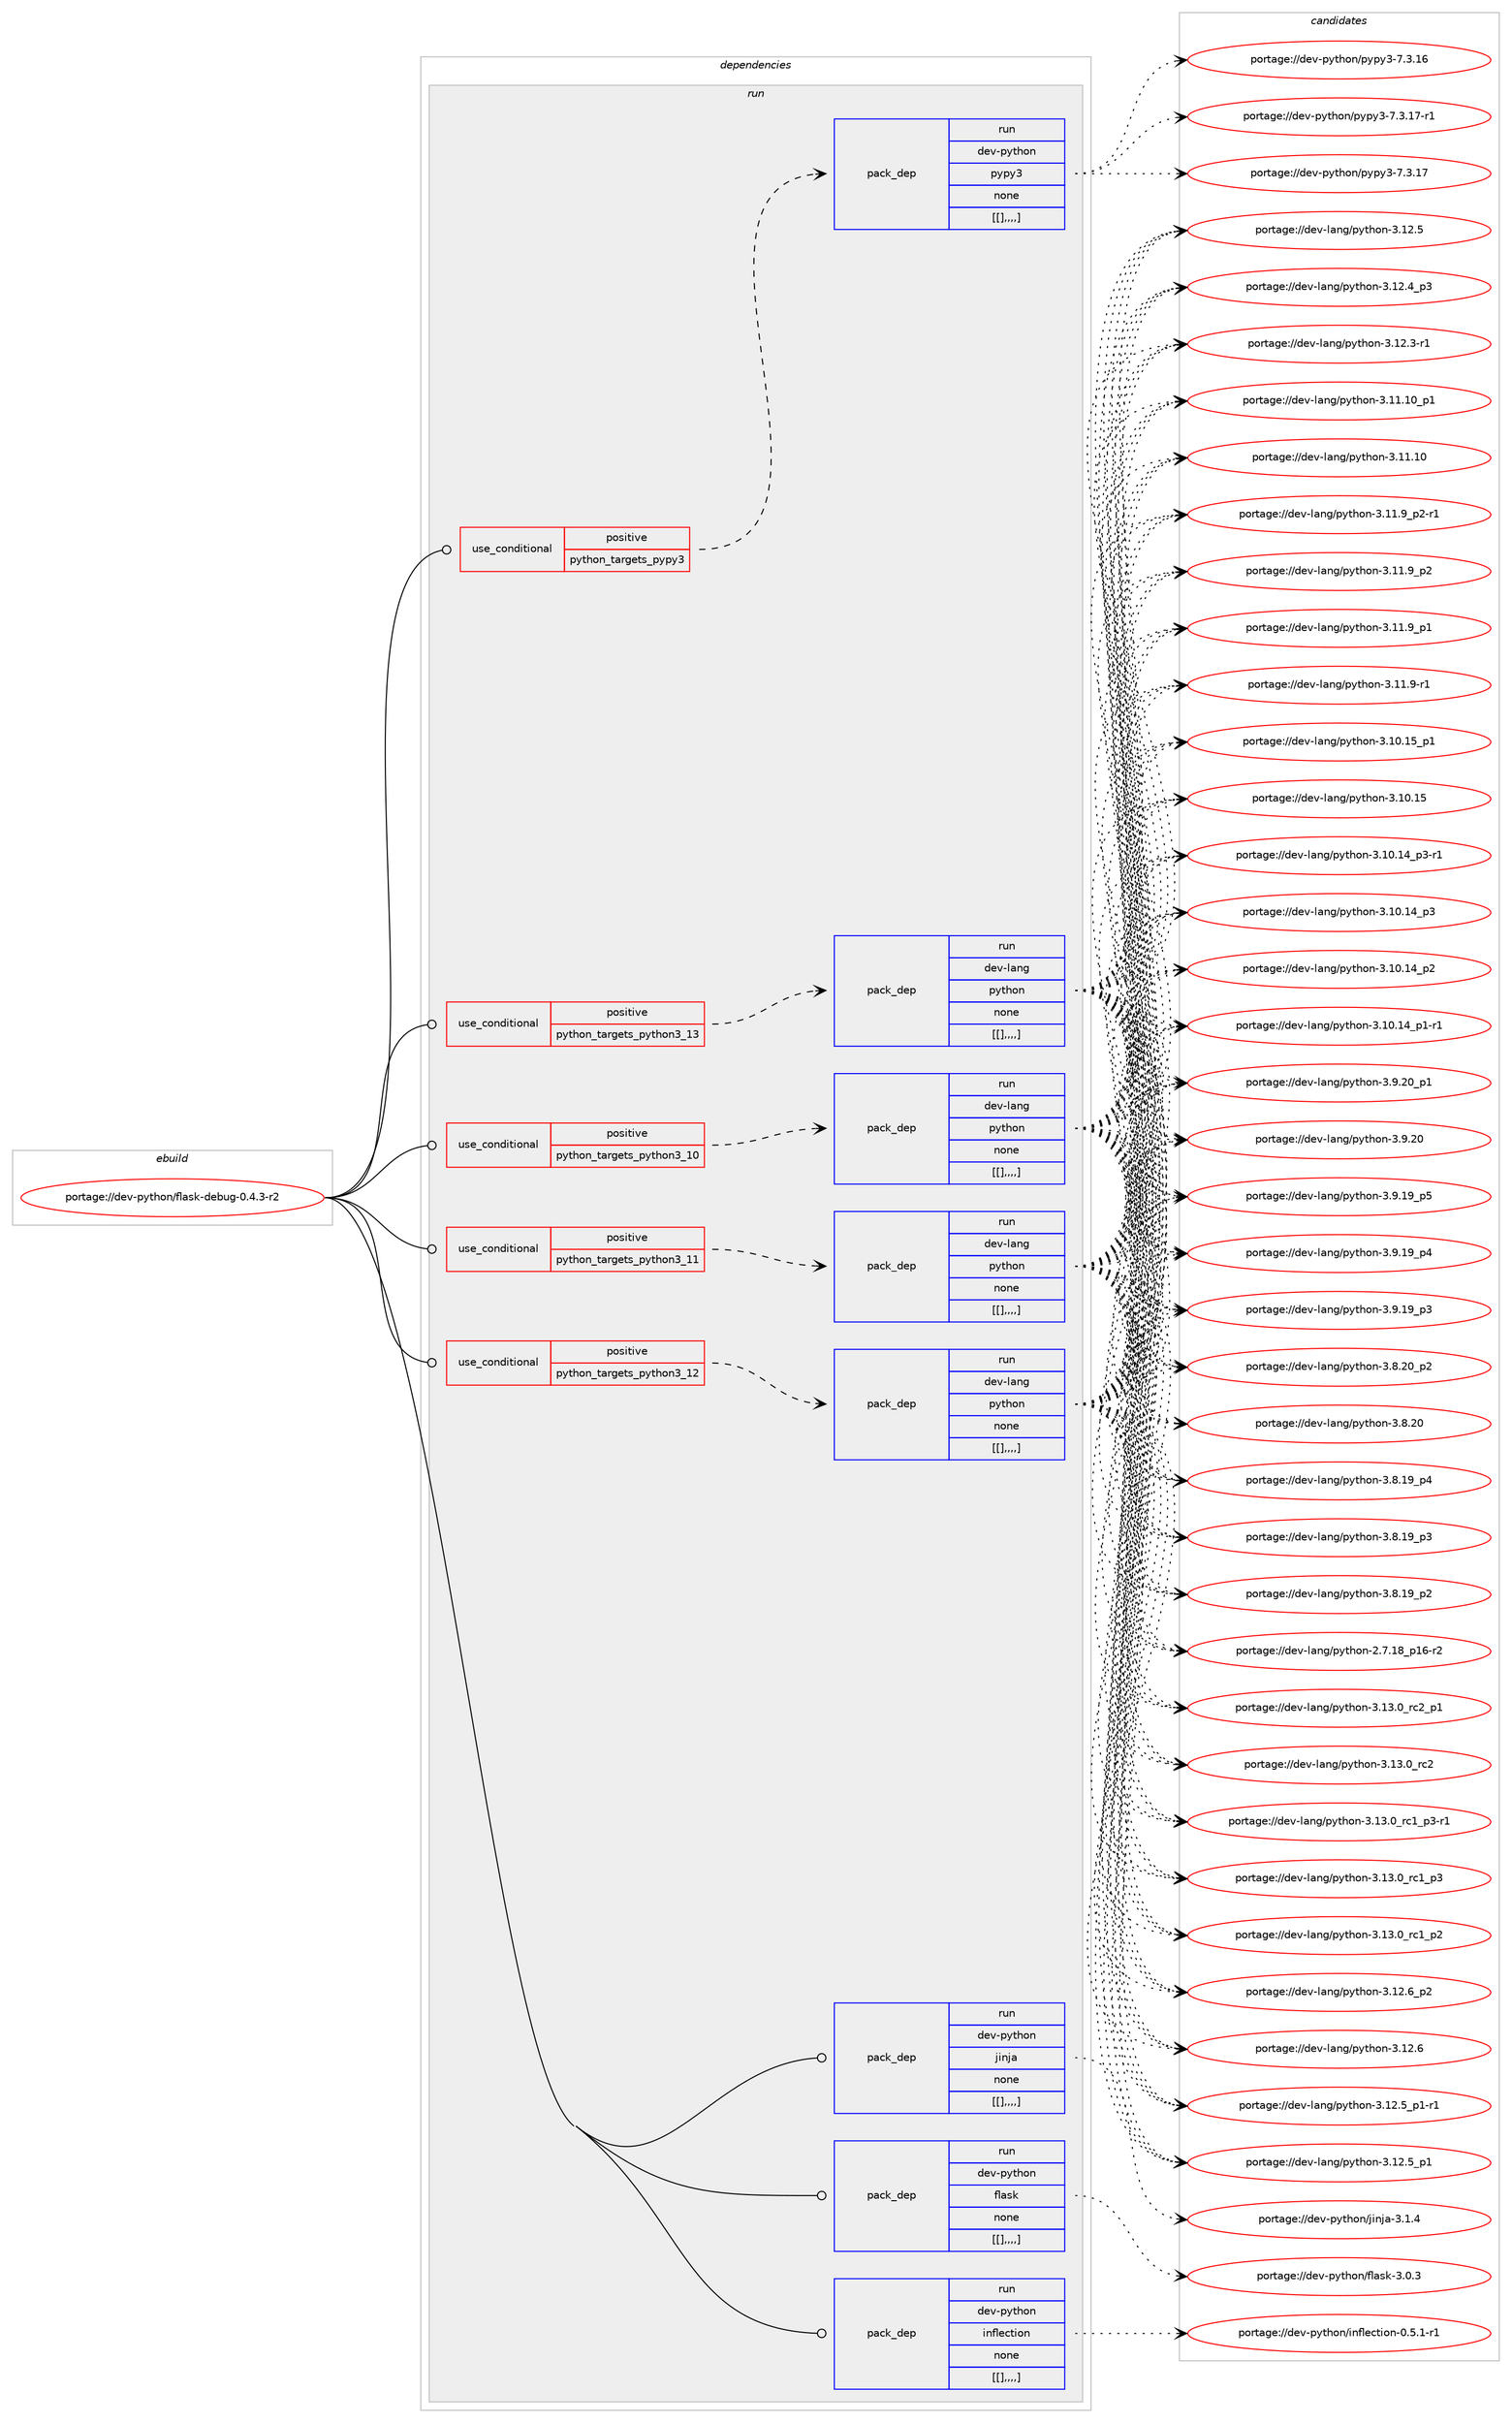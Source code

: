 digraph prolog {

# *************
# Graph options
# *************

newrank=true;
concentrate=true;
compound=true;
graph [rankdir=LR,fontname=Helvetica,fontsize=10,ranksep=1.5];#, ranksep=2.5, nodesep=0.2];
edge  [arrowhead=vee];
node  [fontname=Helvetica,fontsize=10];

# **********
# The ebuild
# **********

subgraph cluster_leftcol {
color=gray;
label=<<i>ebuild</i>>;
id [label="portage://dev-python/flask-debug-0.4.3-r2", color=red, width=4, href="../dev-python/flask-debug-0.4.3-r2.svg"];
}

# ****************
# The dependencies
# ****************

subgraph cluster_midcol {
color=gray;
label=<<i>dependencies</i>>;
subgraph cluster_compile {
fillcolor="#eeeeee";
style=filled;
label=<<i>compile</i>>;
}
subgraph cluster_compileandrun {
fillcolor="#eeeeee";
style=filled;
label=<<i>compile and run</i>>;
}
subgraph cluster_run {
fillcolor="#eeeeee";
style=filled;
label=<<i>run</i>>;
subgraph cond33969 {
dependency148192 [label=<<TABLE BORDER="0" CELLBORDER="1" CELLSPACING="0" CELLPADDING="4"><TR><TD ROWSPAN="3" CELLPADDING="10">use_conditional</TD></TR><TR><TD>positive</TD></TR><TR><TD>python_targets_pypy3</TD></TR></TABLE>>, shape=none, color=red];
subgraph pack113009 {
dependency148193 [label=<<TABLE BORDER="0" CELLBORDER="1" CELLSPACING="0" CELLPADDING="4" WIDTH="220"><TR><TD ROWSPAN="6" CELLPADDING="30">pack_dep</TD></TR><TR><TD WIDTH="110">run</TD></TR><TR><TD>dev-python</TD></TR><TR><TD>pypy3</TD></TR><TR><TD>none</TD></TR><TR><TD>[[],,,,]</TD></TR></TABLE>>, shape=none, color=blue];
}
dependency148192:e -> dependency148193:w [weight=20,style="dashed",arrowhead="vee"];
}
id:e -> dependency148192:w [weight=20,style="solid",arrowhead="odot"];
subgraph cond33970 {
dependency148194 [label=<<TABLE BORDER="0" CELLBORDER="1" CELLSPACING="0" CELLPADDING="4"><TR><TD ROWSPAN="3" CELLPADDING="10">use_conditional</TD></TR><TR><TD>positive</TD></TR><TR><TD>python_targets_python3_10</TD></TR></TABLE>>, shape=none, color=red];
subgraph pack113010 {
dependency148195 [label=<<TABLE BORDER="0" CELLBORDER="1" CELLSPACING="0" CELLPADDING="4" WIDTH="220"><TR><TD ROWSPAN="6" CELLPADDING="30">pack_dep</TD></TR><TR><TD WIDTH="110">run</TD></TR><TR><TD>dev-lang</TD></TR><TR><TD>python</TD></TR><TR><TD>none</TD></TR><TR><TD>[[],,,,]</TD></TR></TABLE>>, shape=none, color=blue];
}
dependency148194:e -> dependency148195:w [weight=20,style="dashed",arrowhead="vee"];
}
id:e -> dependency148194:w [weight=20,style="solid",arrowhead="odot"];
subgraph cond33971 {
dependency148196 [label=<<TABLE BORDER="0" CELLBORDER="1" CELLSPACING="0" CELLPADDING="4"><TR><TD ROWSPAN="3" CELLPADDING="10">use_conditional</TD></TR><TR><TD>positive</TD></TR><TR><TD>python_targets_python3_11</TD></TR></TABLE>>, shape=none, color=red];
subgraph pack113011 {
dependency148197 [label=<<TABLE BORDER="0" CELLBORDER="1" CELLSPACING="0" CELLPADDING="4" WIDTH="220"><TR><TD ROWSPAN="6" CELLPADDING="30">pack_dep</TD></TR><TR><TD WIDTH="110">run</TD></TR><TR><TD>dev-lang</TD></TR><TR><TD>python</TD></TR><TR><TD>none</TD></TR><TR><TD>[[],,,,]</TD></TR></TABLE>>, shape=none, color=blue];
}
dependency148196:e -> dependency148197:w [weight=20,style="dashed",arrowhead="vee"];
}
id:e -> dependency148196:w [weight=20,style="solid",arrowhead="odot"];
subgraph cond33972 {
dependency148198 [label=<<TABLE BORDER="0" CELLBORDER="1" CELLSPACING="0" CELLPADDING="4"><TR><TD ROWSPAN="3" CELLPADDING="10">use_conditional</TD></TR><TR><TD>positive</TD></TR><TR><TD>python_targets_python3_12</TD></TR></TABLE>>, shape=none, color=red];
subgraph pack113012 {
dependency148199 [label=<<TABLE BORDER="0" CELLBORDER="1" CELLSPACING="0" CELLPADDING="4" WIDTH="220"><TR><TD ROWSPAN="6" CELLPADDING="30">pack_dep</TD></TR><TR><TD WIDTH="110">run</TD></TR><TR><TD>dev-lang</TD></TR><TR><TD>python</TD></TR><TR><TD>none</TD></TR><TR><TD>[[],,,,]</TD></TR></TABLE>>, shape=none, color=blue];
}
dependency148198:e -> dependency148199:w [weight=20,style="dashed",arrowhead="vee"];
}
id:e -> dependency148198:w [weight=20,style="solid",arrowhead="odot"];
subgraph cond33973 {
dependency148200 [label=<<TABLE BORDER="0" CELLBORDER="1" CELLSPACING="0" CELLPADDING="4"><TR><TD ROWSPAN="3" CELLPADDING="10">use_conditional</TD></TR><TR><TD>positive</TD></TR><TR><TD>python_targets_python3_13</TD></TR></TABLE>>, shape=none, color=red];
subgraph pack113013 {
dependency148201 [label=<<TABLE BORDER="0" CELLBORDER="1" CELLSPACING="0" CELLPADDING="4" WIDTH="220"><TR><TD ROWSPAN="6" CELLPADDING="30">pack_dep</TD></TR><TR><TD WIDTH="110">run</TD></TR><TR><TD>dev-lang</TD></TR><TR><TD>python</TD></TR><TR><TD>none</TD></TR><TR><TD>[[],,,,]</TD></TR></TABLE>>, shape=none, color=blue];
}
dependency148200:e -> dependency148201:w [weight=20,style="dashed",arrowhead="vee"];
}
id:e -> dependency148200:w [weight=20,style="solid",arrowhead="odot"];
subgraph pack113014 {
dependency148202 [label=<<TABLE BORDER="0" CELLBORDER="1" CELLSPACING="0" CELLPADDING="4" WIDTH="220"><TR><TD ROWSPAN="6" CELLPADDING="30">pack_dep</TD></TR><TR><TD WIDTH="110">run</TD></TR><TR><TD>dev-python</TD></TR><TR><TD>flask</TD></TR><TR><TD>none</TD></TR><TR><TD>[[],,,,]</TD></TR></TABLE>>, shape=none, color=blue];
}
id:e -> dependency148202:w [weight=20,style="solid",arrowhead="odot"];
subgraph pack113015 {
dependency148203 [label=<<TABLE BORDER="0" CELLBORDER="1" CELLSPACING="0" CELLPADDING="4" WIDTH="220"><TR><TD ROWSPAN="6" CELLPADDING="30">pack_dep</TD></TR><TR><TD WIDTH="110">run</TD></TR><TR><TD>dev-python</TD></TR><TR><TD>inflection</TD></TR><TR><TD>none</TD></TR><TR><TD>[[],,,,]</TD></TR></TABLE>>, shape=none, color=blue];
}
id:e -> dependency148203:w [weight=20,style="solid",arrowhead="odot"];
subgraph pack113016 {
dependency148204 [label=<<TABLE BORDER="0" CELLBORDER="1" CELLSPACING="0" CELLPADDING="4" WIDTH="220"><TR><TD ROWSPAN="6" CELLPADDING="30">pack_dep</TD></TR><TR><TD WIDTH="110">run</TD></TR><TR><TD>dev-python</TD></TR><TR><TD>jinja</TD></TR><TR><TD>none</TD></TR><TR><TD>[[],,,,]</TD></TR></TABLE>>, shape=none, color=blue];
}
id:e -> dependency148204:w [weight=20,style="solid",arrowhead="odot"];
}
}

# **************
# The candidates
# **************

subgraph cluster_choices {
rank=same;
color=gray;
label=<<i>candidates</i>>;

subgraph choice113009 {
color=black;
nodesep=1;
choice100101118451121211161041111104711212111212151455546514649554511449 [label="portage://dev-python/pypy3-7.3.17-r1", color=red, width=4,href="../dev-python/pypy3-7.3.17-r1.svg"];
choice10010111845112121116104111110471121211121215145554651464955 [label="portage://dev-python/pypy3-7.3.17", color=red, width=4,href="../dev-python/pypy3-7.3.17.svg"];
choice10010111845112121116104111110471121211121215145554651464954 [label="portage://dev-python/pypy3-7.3.16", color=red, width=4,href="../dev-python/pypy3-7.3.16.svg"];
dependency148193:e -> choice100101118451121211161041111104711212111212151455546514649554511449:w [style=dotted,weight="100"];
dependency148193:e -> choice10010111845112121116104111110471121211121215145554651464955:w [style=dotted,weight="100"];
dependency148193:e -> choice10010111845112121116104111110471121211121215145554651464954:w [style=dotted,weight="100"];
}
subgraph choice113010 {
color=black;
nodesep=1;
choice100101118451089711010347112121116104111110455146495146489511499509511249 [label="portage://dev-lang/python-3.13.0_rc2_p1", color=red, width=4,href="../dev-lang/python-3.13.0_rc2_p1.svg"];
choice10010111845108971101034711212111610411111045514649514648951149950 [label="portage://dev-lang/python-3.13.0_rc2", color=red, width=4,href="../dev-lang/python-3.13.0_rc2.svg"];
choice1001011184510897110103471121211161041111104551464951464895114994995112514511449 [label="portage://dev-lang/python-3.13.0_rc1_p3-r1", color=red, width=4,href="../dev-lang/python-3.13.0_rc1_p3-r1.svg"];
choice100101118451089711010347112121116104111110455146495146489511499499511251 [label="portage://dev-lang/python-3.13.0_rc1_p3", color=red, width=4,href="../dev-lang/python-3.13.0_rc1_p3.svg"];
choice100101118451089711010347112121116104111110455146495146489511499499511250 [label="portage://dev-lang/python-3.13.0_rc1_p2", color=red, width=4,href="../dev-lang/python-3.13.0_rc1_p2.svg"];
choice100101118451089711010347112121116104111110455146495046549511250 [label="portage://dev-lang/python-3.12.6_p2", color=red, width=4,href="../dev-lang/python-3.12.6_p2.svg"];
choice10010111845108971101034711212111610411111045514649504654 [label="portage://dev-lang/python-3.12.6", color=red, width=4,href="../dev-lang/python-3.12.6.svg"];
choice1001011184510897110103471121211161041111104551464950465395112494511449 [label="portage://dev-lang/python-3.12.5_p1-r1", color=red, width=4,href="../dev-lang/python-3.12.5_p1-r1.svg"];
choice100101118451089711010347112121116104111110455146495046539511249 [label="portage://dev-lang/python-3.12.5_p1", color=red, width=4,href="../dev-lang/python-3.12.5_p1.svg"];
choice10010111845108971101034711212111610411111045514649504653 [label="portage://dev-lang/python-3.12.5", color=red, width=4,href="../dev-lang/python-3.12.5.svg"];
choice100101118451089711010347112121116104111110455146495046529511251 [label="portage://dev-lang/python-3.12.4_p3", color=red, width=4,href="../dev-lang/python-3.12.4_p3.svg"];
choice100101118451089711010347112121116104111110455146495046514511449 [label="portage://dev-lang/python-3.12.3-r1", color=red, width=4,href="../dev-lang/python-3.12.3-r1.svg"];
choice10010111845108971101034711212111610411111045514649494649489511249 [label="portage://dev-lang/python-3.11.10_p1", color=red, width=4,href="../dev-lang/python-3.11.10_p1.svg"];
choice1001011184510897110103471121211161041111104551464949464948 [label="portage://dev-lang/python-3.11.10", color=red, width=4,href="../dev-lang/python-3.11.10.svg"];
choice1001011184510897110103471121211161041111104551464949465795112504511449 [label="portage://dev-lang/python-3.11.9_p2-r1", color=red, width=4,href="../dev-lang/python-3.11.9_p2-r1.svg"];
choice100101118451089711010347112121116104111110455146494946579511250 [label="portage://dev-lang/python-3.11.9_p2", color=red, width=4,href="../dev-lang/python-3.11.9_p2.svg"];
choice100101118451089711010347112121116104111110455146494946579511249 [label="portage://dev-lang/python-3.11.9_p1", color=red, width=4,href="../dev-lang/python-3.11.9_p1.svg"];
choice100101118451089711010347112121116104111110455146494946574511449 [label="portage://dev-lang/python-3.11.9-r1", color=red, width=4,href="../dev-lang/python-3.11.9-r1.svg"];
choice10010111845108971101034711212111610411111045514649484649539511249 [label="portage://dev-lang/python-3.10.15_p1", color=red, width=4,href="../dev-lang/python-3.10.15_p1.svg"];
choice1001011184510897110103471121211161041111104551464948464953 [label="portage://dev-lang/python-3.10.15", color=red, width=4,href="../dev-lang/python-3.10.15.svg"];
choice100101118451089711010347112121116104111110455146494846495295112514511449 [label="portage://dev-lang/python-3.10.14_p3-r1", color=red, width=4,href="../dev-lang/python-3.10.14_p3-r1.svg"];
choice10010111845108971101034711212111610411111045514649484649529511251 [label="portage://dev-lang/python-3.10.14_p3", color=red, width=4,href="../dev-lang/python-3.10.14_p3.svg"];
choice10010111845108971101034711212111610411111045514649484649529511250 [label="portage://dev-lang/python-3.10.14_p2", color=red, width=4,href="../dev-lang/python-3.10.14_p2.svg"];
choice100101118451089711010347112121116104111110455146494846495295112494511449 [label="portage://dev-lang/python-3.10.14_p1-r1", color=red, width=4,href="../dev-lang/python-3.10.14_p1-r1.svg"];
choice100101118451089711010347112121116104111110455146574650489511249 [label="portage://dev-lang/python-3.9.20_p1", color=red, width=4,href="../dev-lang/python-3.9.20_p1.svg"];
choice10010111845108971101034711212111610411111045514657465048 [label="portage://dev-lang/python-3.9.20", color=red, width=4,href="../dev-lang/python-3.9.20.svg"];
choice100101118451089711010347112121116104111110455146574649579511253 [label="portage://dev-lang/python-3.9.19_p5", color=red, width=4,href="../dev-lang/python-3.9.19_p5.svg"];
choice100101118451089711010347112121116104111110455146574649579511252 [label="portage://dev-lang/python-3.9.19_p4", color=red, width=4,href="../dev-lang/python-3.9.19_p4.svg"];
choice100101118451089711010347112121116104111110455146574649579511251 [label="portage://dev-lang/python-3.9.19_p3", color=red, width=4,href="../dev-lang/python-3.9.19_p3.svg"];
choice100101118451089711010347112121116104111110455146564650489511250 [label="portage://dev-lang/python-3.8.20_p2", color=red, width=4,href="../dev-lang/python-3.8.20_p2.svg"];
choice10010111845108971101034711212111610411111045514656465048 [label="portage://dev-lang/python-3.8.20", color=red, width=4,href="../dev-lang/python-3.8.20.svg"];
choice100101118451089711010347112121116104111110455146564649579511252 [label="portage://dev-lang/python-3.8.19_p4", color=red, width=4,href="../dev-lang/python-3.8.19_p4.svg"];
choice100101118451089711010347112121116104111110455146564649579511251 [label="portage://dev-lang/python-3.8.19_p3", color=red, width=4,href="../dev-lang/python-3.8.19_p3.svg"];
choice100101118451089711010347112121116104111110455146564649579511250 [label="portage://dev-lang/python-3.8.19_p2", color=red, width=4,href="../dev-lang/python-3.8.19_p2.svg"];
choice100101118451089711010347112121116104111110455046554649569511249544511450 [label="portage://dev-lang/python-2.7.18_p16-r2", color=red, width=4,href="../dev-lang/python-2.7.18_p16-r2.svg"];
dependency148195:e -> choice100101118451089711010347112121116104111110455146495146489511499509511249:w [style=dotted,weight="100"];
dependency148195:e -> choice10010111845108971101034711212111610411111045514649514648951149950:w [style=dotted,weight="100"];
dependency148195:e -> choice1001011184510897110103471121211161041111104551464951464895114994995112514511449:w [style=dotted,weight="100"];
dependency148195:e -> choice100101118451089711010347112121116104111110455146495146489511499499511251:w [style=dotted,weight="100"];
dependency148195:e -> choice100101118451089711010347112121116104111110455146495146489511499499511250:w [style=dotted,weight="100"];
dependency148195:e -> choice100101118451089711010347112121116104111110455146495046549511250:w [style=dotted,weight="100"];
dependency148195:e -> choice10010111845108971101034711212111610411111045514649504654:w [style=dotted,weight="100"];
dependency148195:e -> choice1001011184510897110103471121211161041111104551464950465395112494511449:w [style=dotted,weight="100"];
dependency148195:e -> choice100101118451089711010347112121116104111110455146495046539511249:w [style=dotted,weight="100"];
dependency148195:e -> choice10010111845108971101034711212111610411111045514649504653:w [style=dotted,weight="100"];
dependency148195:e -> choice100101118451089711010347112121116104111110455146495046529511251:w [style=dotted,weight="100"];
dependency148195:e -> choice100101118451089711010347112121116104111110455146495046514511449:w [style=dotted,weight="100"];
dependency148195:e -> choice10010111845108971101034711212111610411111045514649494649489511249:w [style=dotted,weight="100"];
dependency148195:e -> choice1001011184510897110103471121211161041111104551464949464948:w [style=dotted,weight="100"];
dependency148195:e -> choice1001011184510897110103471121211161041111104551464949465795112504511449:w [style=dotted,weight="100"];
dependency148195:e -> choice100101118451089711010347112121116104111110455146494946579511250:w [style=dotted,weight="100"];
dependency148195:e -> choice100101118451089711010347112121116104111110455146494946579511249:w [style=dotted,weight="100"];
dependency148195:e -> choice100101118451089711010347112121116104111110455146494946574511449:w [style=dotted,weight="100"];
dependency148195:e -> choice10010111845108971101034711212111610411111045514649484649539511249:w [style=dotted,weight="100"];
dependency148195:e -> choice1001011184510897110103471121211161041111104551464948464953:w [style=dotted,weight="100"];
dependency148195:e -> choice100101118451089711010347112121116104111110455146494846495295112514511449:w [style=dotted,weight="100"];
dependency148195:e -> choice10010111845108971101034711212111610411111045514649484649529511251:w [style=dotted,weight="100"];
dependency148195:e -> choice10010111845108971101034711212111610411111045514649484649529511250:w [style=dotted,weight="100"];
dependency148195:e -> choice100101118451089711010347112121116104111110455146494846495295112494511449:w [style=dotted,weight="100"];
dependency148195:e -> choice100101118451089711010347112121116104111110455146574650489511249:w [style=dotted,weight="100"];
dependency148195:e -> choice10010111845108971101034711212111610411111045514657465048:w [style=dotted,weight="100"];
dependency148195:e -> choice100101118451089711010347112121116104111110455146574649579511253:w [style=dotted,weight="100"];
dependency148195:e -> choice100101118451089711010347112121116104111110455146574649579511252:w [style=dotted,weight="100"];
dependency148195:e -> choice100101118451089711010347112121116104111110455146574649579511251:w [style=dotted,weight="100"];
dependency148195:e -> choice100101118451089711010347112121116104111110455146564650489511250:w [style=dotted,weight="100"];
dependency148195:e -> choice10010111845108971101034711212111610411111045514656465048:w [style=dotted,weight="100"];
dependency148195:e -> choice100101118451089711010347112121116104111110455146564649579511252:w [style=dotted,weight="100"];
dependency148195:e -> choice100101118451089711010347112121116104111110455146564649579511251:w [style=dotted,weight="100"];
dependency148195:e -> choice100101118451089711010347112121116104111110455146564649579511250:w [style=dotted,weight="100"];
dependency148195:e -> choice100101118451089711010347112121116104111110455046554649569511249544511450:w [style=dotted,weight="100"];
}
subgraph choice113011 {
color=black;
nodesep=1;
choice100101118451089711010347112121116104111110455146495146489511499509511249 [label="portage://dev-lang/python-3.13.0_rc2_p1", color=red, width=4,href="../dev-lang/python-3.13.0_rc2_p1.svg"];
choice10010111845108971101034711212111610411111045514649514648951149950 [label="portage://dev-lang/python-3.13.0_rc2", color=red, width=4,href="../dev-lang/python-3.13.0_rc2.svg"];
choice1001011184510897110103471121211161041111104551464951464895114994995112514511449 [label="portage://dev-lang/python-3.13.0_rc1_p3-r1", color=red, width=4,href="../dev-lang/python-3.13.0_rc1_p3-r1.svg"];
choice100101118451089711010347112121116104111110455146495146489511499499511251 [label="portage://dev-lang/python-3.13.0_rc1_p3", color=red, width=4,href="../dev-lang/python-3.13.0_rc1_p3.svg"];
choice100101118451089711010347112121116104111110455146495146489511499499511250 [label="portage://dev-lang/python-3.13.0_rc1_p2", color=red, width=4,href="../dev-lang/python-3.13.0_rc1_p2.svg"];
choice100101118451089711010347112121116104111110455146495046549511250 [label="portage://dev-lang/python-3.12.6_p2", color=red, width=4,href="../dev-lang/python-3.12.6_p2.svg"];
choice10010111845108971101034711212111610411111045514649504654 [label="portage://dev-lang/python-3.12.6", color=red, width=4,href="../dev-lang/python-3.12.6.svg"];
choice1001011184510897110103471121211161041111104551464950465395112494511449 [label="portage://dev-lang/python-3.12.5_p1-r1", color=red, width=4,href="../dev-lang/python-3.12.5_p1-r1.svg"];
choice100101118451089711010347112121116104111110455146495046539511249 [label="portage://dev-lang/python-3.12.5_p1", color=red, width=4,href="../dev-lang/python-3.12.5_p1.svg"];
choice10010111845108971101034711212111610411111045514649504653 [label="portage://dev-lang/python-3.12.5", color=red, width=4,href="../dev-lang/python-3.12.5.svg"];
choice100101118451089711010347112121116104111110455146495046529511251 [label="portage://dev-lang/python-3.12.4_p3", color=red, width=4,href="../dev-lang/python-3.12.4_p3.svg"];
choice100101118451089711010347112121116104111110455146495046514511449 [label="portage://dev-lang/python-3.12.3-r1", color=red, width=4,href="../dev-lang/python-3.12.3-r1.svg"];
choice10010111845108971101034711212111610411111045514649494649489511249 [label="portage://dev-lang/python-3.11.10_p1", color=red, width=4,href="../dev-lang/python-3.11.10_p1.svg"];
choice1001011184510897110103471121211161041111104551464949464948 [label="portage://dev-lang/python-3.11.10", color=red, width=4,href="../dev-lang/python-3.11.10.svg"];
choice1001011184510897110103471121211161041111104551464949465795112504511449 [label="portage://dev-lang/python-3.11.9_p2-r1", color=red, width=4,href="../dev-lang/python-3.11.9_p2-r1.svg"];
choice100101118451089711010347112121116104111110455146494946579511250 [label="portage://dev-lang/python-3.11.9_p2", color=red, width=4,href="../dev-lang/python-3.11.9_p2.svg"];
choice100101118451089711010347112121116104111110455146494946579511249 [label="portage://dev-lang/python-3.11.9_p1", color=red, width=4,href="../dev-lang/python-3.11.9_p1.svg"];
choice100101118451089711010347112121116104111110455146494946574511449 [label="portage://dev-lang/python-3.11.9-r1", color=red, width=4,href="../dev-lang/python-3.11.9-r1.svg"];
choice10010111845108971101034711212111610411111045514649484649539511249 [label="portage://dev-lang/python-3.10.15_p1", color=red, width=4,href="../dev-lang/python-3.10.15_p1.svg"];
choice1001011184510897110103471121211161041111104551464948464953 [label="portage://dev-lang/python-3.10.15", color=red, width=4,href="../dev-lang/python-3.10.15.svg"];
choice100101118451089711010347112121116104111110455146494846495295112514511449 [label="portage://dev-lang/python-3.10.14_p3-r1", color=red, width=4,href="../dev-lang/python-3.10.14_p3-r1.svg"];
choice10010111845108971101034711212111610411111045514649484649529511251 [label="portage://dev-lang/python-3.10.14_p3", color=red, width=4,href="../dev-lang/python-3.10.14_p3.svg"];
choice10010111845108971101034711212111610411111045514649484649529511250 [label="portage://dev-lang/python-3.10.14_p2", color=red, width=4,href="../dev-lang/python-3.10.14_p2.svg"];
choice100101118451089711010347112121116104111110455146494846495295112494511449 [label="portage://dev-lang/python-3.10.14_p1-r1", color=red, width=4,href="../dev-lang/python-3.10.14_p1-r1.svg"];
choice100101118451089711010347112121116104111110455146574650489511249 [label="portage://dev-lang/python-3.9.20_p1", color=red, width=4,href="../dev-lang/python-3.9.20_p1.svg"];
choice10010111845108971101034711212111610411111045514657465048 [label="portage://dev-lang/python-3.9.20", color=red, width=4,href="../dev-lang/python-3.9.20.svg"];
choice100101118451089711010347112121116104111110455146574649579511253 [label="portage://dev-lang/python-3.9.19_p5", color=red, width=4,href="../dev-lang/python-3.9.19_p5.svg"];
choice100101118451089711010347112121116104111110455146574649579511252 [label="portage://dev-lang/python-3.9.19_p4", color=red, width=4,href="../dev-lang/python-3.9.19_p4.svg"];
choice100101118451089711010347112121116104111110455146574649579511251 [label="portage://dev-lang/python-3.9.19_p3", color=red, width=4,href="../dev-lang/python-3.9.19_p3.svg"];
choice100101118451089711010347112121116104111110455146564650489511250 [label="portage://dev-lang/python-3.8.20_p2", color=red, width=4,href="../dev-lang/python-3.8.20_p2.svg"];
choice10010111845108971101034711212111610411111045514656465048 [label="portage://dev-lang/python-3.8.20", color=red, width=4,href="../dev-lang/python-3.8.20.svg"];
choice100101118451089711010347112121116104111110455146564649579511252 [label="portage://dev-lang/python-3.8.19_p4", color=red, width=4,href="../dev-lang/python-3.8.19_p4.svg"];
choice100101118451089711010347112121116104111110455146564649579511251 [label="portage://dev-lang/python-3.8.19_p3", color=red, width=4,href="../dev-lang/python-3.8.19_p3.svg"];
choice100101118451089711010347112121116104111110455146564649579511250 [label="portage://dev-lang/python-3.8.19_p2", color=red, width=4,href="../dev-lang/python-3.8.19_p2.svg"];
choice100101118451089711010347112121116104111110455046554649569511249544511450 [label="portage://dev-lang/python-2.7.18_p16-r2", color=red, width=4,href="../dev-lang/python-2.7.18_p16-r2.svg"];
dependency148197:e -> choice100101118451089711010347112121116104111110455146495146489511499509511249:w [style=dotted,weight="100"];
dependency148197:e -> choice10010111845108971101034711212111610411111045514649514648951149950:w [style=dotted,weight="100"];
dependency148197:e -> choice1001011184510897110103471121211161041111104551464951464895114994995112514511449:w [style=dotted,weight="100"];
dependency148197:e -> choice100101118451089711010347112121116104111110455146495146489511499499511251:w [style=dotted,weight="100"];
dependency148197:e -> choice100101118451089711010347112121116104111110455146495146489511499499511250:w [style=dotted,weight="100"];
dependency148197:e -> choice100101118451089711010347112121116104111110455146495046549511250:w [style=dotted,weight="100"];
dependency148197:e -> choice10010111845108971101034711212111610411111045514649504654:w [style=dotted,weight="100"];
dependency148197:e -> choice1001011184510897110103471121211161041111104551464950465395112494511449:w [style=dotted,weight="100"];
dependency148197:e -> choice100101118451089711010347112121116104111110455146495046539511249:w [style=dotted,weight="100"];
dependency148197:e -> choice10010111845108971101034711212111610411111045514649504653:w [style=dotted,weight="100"];
dependency148197:e -> choice100101118451089711010347112121116104111110455146495046529511251:w [style=dotted,weight="100"];
dependency148197:e -> choice100101118451089711010347112121116104111110455146495046514511449:w [style=dotted,weight="100"];
dependency148197:e -> choice10010111845108971101034711212111610411111045514649494649489511249:w [style=dotted,weight="100"];
dependency148197:e -> choice1001011184510897110103471121211161041111104551464949464948:w [style=dotted,weight="100"];
dependency148197:e -> choice1001011184510897110103471121211161041111104551464949465795112504511449:w [style=dotted,weight="100"];
dependency148197:e -> choice100101118451089711010347112121116104111110455146494946579511250:w [style=dotted,weight="100"];
dependency148197:e -> choice100101118451089711010347112121116104111110455146494946579511249:w [style=dotted,weight="100"];
dependency148197:e -> choice100101118451089711010347112121116104111110455146494946574511449:w [style=dotted,weight="100"];
dependency148197:e -> choice10010111845108971101034711212111610411111045514649484649539511249:w [style=dotted,weight="100"];
dependency148197:e -> choice1001011184510897110103471121211161041111104551464948464953:w [style=dotted,weight="100"];
dependency148197:e -> choice100101118451089711010347112121116104111110455146494846495295112514511449:w [style=dotted,weight="100"];
dependency148197:e -> choice10010111845108971101034711212111610411111045514649484649529511251:w [style=dotted,weight="100"];
dependency148197:e -> choice10010111845108971101034711212111610411111045514649484649529511250:w [style=dotted,weight="100"];
dependency148197:e -> choice100101118451089711010347112121116104111110455146494846495295112494511449:w [style=dotted,weight="100"];
dependency148197:e -> choice100101118451089711010347112121116104111110455146574650489511249:w [style=dotted,weight="100"];
dependency148197:e -> choice10010111845108971101034711212111610411111045514657465048:w [style=dotted,weight="100"];
dependency148197:e -> choice100101118451089711010347112121116104111110455146574649579511253:w [style=dotted,weight="100"];
dependency148197:e -> choice100101118451089711010347112121116104111110455146574649579511252:w [style=dotted,weight="100"];
dependency148197:e -> choice100101118451089711010347112121116104111110455146574649579511251:w [style=dotted,weight="100"];
dependency148197:e -> choice100101118451089711010347112121116104111110455146564650489511250:w [style=dotted,weight="100"];
dependency148197:e -> choice10010111845108971101034711212111610411111045514656465048:w [style=dotted,weight="100"];
dependency148197:e -> choice100101118451089711010347112121116104111110455146564649579511252:w [style=dotted,weight="100"];
dependency148197:e -> choice100101118451089711010347112121116104111110455146564649579511251:w [style=dotted,weight="100"];
dependency148197:e -> choice100101118451089711010347112121116104111110455146564649579511250:w [style=dotted,weight="100"];
dependency148197:e -> choice100101118451089711010347112121116104111110455046554649569511249544511450:w [style=dotted,weight="100"];
}
subgraph choice113012 {
color=black;
nodesep=1;
choice100101118451089711010347112121116104111110455146495146489511499509511249 [label="portage://dev-lang/python-3.13.0_rc2_p1", color=red, width=4,href="../dev-lang/python-3.13.0_rc2_p1.svg"];
choice10010111845108971101034711212111610411111045514649514648951149950 [label="portage://dev-lang/python-3.13.0_rc2", color=red, width=4,href="../dev-lang/python-3.13.0_rc2.svg"];
choice1001011184510897110103471121211161041111104551464951464895114994995112514511449 [label="portage://dev-lang/python-3.13.0_rc1_p3-r1", color=red, width=4,href="../dev-lang/python-3.13.0_rc1_p3-r1.svg"];
choice100101118451089711010347112121116104111110455146495146489511499499511251 [label="portage://dev-lang/python-3.13.0_rc1_p3", color=red, width=4,href="../dev-lang/python-3.13.0_rc1_p3.svg"];
choice100101118451089711010347112121116104111110455146495146489511499499511250 [label="portage://dev-lang/python-3.13.0_rc1_p2", color=red, width=4,href="../dev-lang/python-3.13.0_rc1_p2.svg"];
choice100101118451089711010347112121116104111110455146495046549511250 [label="portage://dev-lang/python-3.12.6_p2", color=red, width=4,href="../dev-lang/python-3.12.6_p2.svg"];
choice10010111845108971101034711212111610411111045514649504654 [label="portage://dev-lang/python-3.12.6", color=red, width=4,href="../dev-lang/python-3.12.6.svg"];
choice1001011184510897110103471121211161041111104551464950465395112494511449 [label="portage://dev-lang/python-3.12.5_p1-r1", color=red, width=4,href="../dev-lang/python-3.12.5_p1-r1.svg"];
choice100101118451089711010347112121116104111110455146495046539511249 [label="portage://dev-lang/python-3.12.5_p1", color=red, width=4,href="../dev-lang/python-3.12.5_p1.svg"];
choice10010111845108971101034711212111610411111045514649504653 [label="portage://dev-lang/python-3.12.5", color=red, width=4,href="../dev-lang/python-3.12.5.svg"];
choice100101118451089711010347112121116104111110455146495046529511251 [label="portage://dev-lang/python-3.12.4_p3", color=red, width=4,href="../dev-lang/python-3.12.4_p3.svg"];
choice100101118451089711010347112121116104111110455146495046514511449 [label="portage://dev-lang/python-3.12.3-r1", color=red, width=4,href="../dev-lang/python-3.12.3-r1.svg"];
choice10010111845108971101034711212111610411111045514649494649489511249 [label="portage://dev-lang/python-3.11.10_p1", color=red, width=4,href="../dev-lang/python-3.11.10_p1.svg"];
choice1001011184510897110103471121211161041111104551464949464948 [label="portage://dev-lang/python-3.11.10", color=red, width=4,href="../dev-lang/python-3.11.10.svg"];
choice1001011184510897110103471121211161041111104551464949465795112504511449 [label="portage://dev-lang/python-3.11.9_p2-r1", color=red, width=4,href="../dev-lang/python-3.11.9_p2-r1.svg"];
choice100101118451089711010347112121116104111110455146494946579511250 [label="portage://dev-lang/python-3.11.9_p2", color=red, width=4,href="../dev-lang/python-3.11.9_p2.svg"];
choice100101118451089711010347112121116104111110455146494946579511249 [label="portage://dev-lang/python-3.11.9_p1", color=red, width=4,href="../dev-lang/python-3.11.9_p1.svg"];
choice100101118451089711010347112121116104111110455146494946574511449 [label="portage://dev-lang/python-3.11.9-r1", color=red, width=4,href="../dev-lang/python-3.11.9-r1.svg"];
choice10010111845108971101034711212111610411111045514649484649539511249 [label="portage://dev-lang/python-3.10.15_p1", color=red, width=4,href="../dev-lang/python-3.10.15_p1.svg"];
choice1001011184510897110103471121211161041111104551464948464953 [label="portage://dev-lang/python-3.10.15", color=red, width=4,href="../dev-lang/python-3.10.15.svg"];
choice100101118451089711010347112121116104111110455146494846495295112514511449 [label="portage://dev-lang/python-3.10.14_p3-r1", color=red, width=4,href="../dev-lang/python-3.10.14_p3-r1.svg"];
choice10010111845108971101034711212111610411111045514649484649529511251 [label="portage://dev-lang/python-3.10.14_p3", color=red, width=4,href="../dev-lang/python-3.10.14_p3.svg"];
choice10010111845108971101034711212111610411111045514649484649529511250 [label="portage://dev-lang/python-3.10.14_p2", color=red, width=4,href="../dev-lang/python-3.10.14_p2.svg"];
choice100101118451089711010347112121116104111110455146494846495295112494511449 [label="portage://dev-lang/python-3.10.14_p1-r1", color=red, width=4,href="../dev-lang/python-3.10.14_p1-r1.svg"];
choice100101118451089711010347112121116104111110455146574650489511249 [label="portage://dev-lang/python-3.9.20_p1", color=red, width=4,href="../dev-lang/python-3.9.20_p1.svg"];
choice10010111845108971101034711212111610411111045514657465048 [label="portage://dev-lang/python-3.9.20", color=red, width=4,href="../dev-lang/python-3.9.20.svg"];
choice100101118451089711010347112121116104111110455146574649579511253 [label="portage://dev-lang/python-3.9.19_p5", color=red, width=4,href="../dev-lang/python-3.9.19_p5.svg"];
choice100101118451089711010347112121116104111110455146574649579511252 [label="portage://dev-lang/python-3.9.19_p4", color=red, width=4,href="../dev-lang/python-3.9.19_p4.svg"];
choice100101118451089711010347112121116104111110455146574649579511251 [label="portage://dev-lang/python-3.9.19_p3", color=red, width=4,href="../dev-lang/python-3.9.19_p3.svg"];
choice100101118451089711010347112121116104111110455146564650489511250 [label="portage://dev-lang/python-3.8.20_p2", color=red, width=4,href="../dev-lang/python-3.8.20_p2.svg"];
choice10010111845108971101034711212111610411111045514656465048 [label="portage://dev-lang/python-3.8.20", color=red, width=4,href="../dev-lang/python-3.8.20.svg"];
choice100101118451089711010347112121116104111110455146564649579511252 [label="portage://dev-lang/python-3.8.19_p4", color=red, width=4,href="../dev-lang/python-3.8.19_p4.svg"];
choice100101118451089711010347112121116104111110455146564649579511251 [label="portage://dev-lang/python-3.8.19_p3", color=red, width=4,href="../dev-lang/python-3.8.19_p3.svg"];
choice100101118451089711010347112121116104111110455146564649579511250 [label="portage://dev-lang/python-3.8.19_p2", color=red, width=4,href="../dev-lang/python-3.8.19_p2.svg"];
choice100101118451089711010347112121116104111110455046554649569511249544511450 [label="portage://dev-lang/python-2.7.18_p16-r2", color=red, width=4,href="../dev-lang/python-2.7.18_p16-r2.svg"];
dependency148199:e -> choice100101118451089711010347112121116104111110455146495146489511499509511249:w [style=dotted,weight="100"];
dependency148199:e -> choice10010111845108971101034711212111610411111045514649514648951149950:w [style=dotted,weight="100"];
dependency148199:e -> choice1001011184510897110103471121211161041111104551464951464895114994995112514511449:w [style=dotted,weight="100"];
dependency148199:e -> choice100101118451089711010347112121116104111110455146495146489511499499511251:w [style=dotted,weight="100"];
dependency148199:e -> choice100101118451089711010347112121116104111110455146495146489511499499511250:w [style=dotted,weight="100"];
dependency148199:e -> choice100101118451089711010347112121116104111110455146495046549511250:w [style=dotted,weight="100"];
dependency148199:e -> choice10010111845108971101034711212111610411111045514649504654:w [style=dotted,weight="100"];
dependency148199:e -> choice1001011184510897110103471121211161041111104551464950465395112494511449:w [style=dotted,weight="100"];
dependency148199:e -> choice100101118451089711010347112121116104111110455146495046539511249:w [style=dotted,weight="100"];
dependency148199:e -> choice10010111845108971101034711212111610411111045514649504653:w [style=dotted,weight="100"];
dependency148199:e -> choice100101118451089711010347112121116104111110455146495046529511251:w [style=dotted,weight="100"];
dependency148199:e -> choice100101118451089711010347112121116104111110455146495046514511449:w [style=dotted,weight="100"];
dependency148199:e -> choice10010111845108971101034711212111610411111045514649494649489511249:w [style=dotted,weight="100"];
dependency148199:e -> choice1001011184510897110103471121211161041111104551464949464948:w [style=dotted,weight="100"];
dependency148199:e -> choice1001011184510897110103471121211161041111104551464949465795112504511449:w [style=dotted,weight="100"];
dependency148199:e -> choice100101118451089711010347112121116104111110455146494946579511250:w [style=dotted,weight="100"];
dependency148199:e -> choice100101118451089711010347112121116104111110455146494946579511249:w [style=dotted,weight="100"];
dependency148199:e -> choice100101118451089711010347112121116104111110455146494946574511449:w [style=dotted,weight="100"];
dependency148199:e -> choice10010111845108971101034711212111610411111045514649484649539511249:w [style=dotted,weight="100"];
dependency148199:e -> choice1001011184510897110103471121211161041111104551464948464953:w [style=dotted,weight="100"];
dependency148199:e -> choice100101118451089711010347112121116104111110455146494846495295112514511449:w [style=dotted,weight="100"];
dependency148199:e -> choice10010111845108971101034711212111610411111045514649484649529511251:w [style=dotted,weight="100"];
dependency148199:e -> choice10010111845108971101034711212111610411111045514649484649529511250:w [style=dotted,weight="100"];
dependency148199:e -> choice100101118451089711010347112121116104111110455146494846495295112494511449:w [style=dotted,weight="100"];
dependency148199:e -> choice100101118451089711010347112121116104111110455146574650489511249:w [style=dotted,weight="100"];
dependency148199:e -> choice10010111845108971101034711212111610411111045514657465048:w [style=dotted,weight="100"];
dependency148199:e -> choice100101118451089711010347112121116104111110455146574649579511253:w [style=dotted,weight="100"];
dependency148199:e -> choice100101118451089711010347112121116104111110455146574649579511252:w [style=dotted,weight="100"];
dependency148199:e -> choice100101118451089711010347112121116104111110455146574649579511251:w [style=dotted,weight="100"];
dependency148199:e -> choice100101118451089711010347112121116104111110455146564650489511250:w [style=dotted,weight="100"];
dependency148199:e -> choice10010111845108971101034711212111610411111045514656465048:w [style=dotted,weight="100"];
dependency148199:e -> choice100101118451089711010347112121116104111110455146564649579511252:w [style=dotted,weight="100"];
dependency148199:e -> choice100101118451089711010347112121116104111110455146564649579511251:w [style=dotted,weight="100"];
dependency148199:e -> choice100101118451089711010347112121116104111110455146564649579511250:w [style=dotted,weight="100"];
dependency148199:e -> choice100101118451089711010347112121116104111110455046554649569511249544511450:w [style=dotted,weight="100"];
}
subgraph choice113013 {
color=black;
nodesep=1;
choice100101118451089711010347112121116104111110455146495146489511499509511249 [label="portage://dev-lang/python-3.13.0_rc2_p1", color=red, width=4,href="../dev-lang/python-3.13.0_rc2_p1.svg"];
choice10010111845108971101034711212111610411111045514649514648951149950 [label="portage://dev-lang/python-3.13.0_rc2", color=red, width=4,href="../dev-lang/python-3.13.0_rc2.svg"];
choice1001011184510897110103471121211161041111104551464951464895114994995112514511449 [label="portage://dev-lang/python-3.13.0_rc1_p3-r1", color=red, width=4,href="../dev-lang/python-3.13.0_rc1_p3-r1.svg"];
choice100101118451089711010347112121116104111110455146495146489511499499511251 [label="portage://dev-lang/python-3.13.0_rc1_p3", color=red, width=4,href="../dev-lang/python-3.13.0_rc1_p3.svg"];
choice100101118451089711010347112121116104111110455146495146489511499499511250 [label="portage://dev-lang/python-3.13.0_rc1_p2", color=red, width=4,href="../dev-lang/python-3.13.0_rc1_p2.svg"];
choice100101118451089711010347112121116104111110455146495046549511250 [label="portage://dev-lang/python-3.12.6_p2", color=red, width=4,href="../dev-lang/python-3.12.6_p2.svg"];
choice10010111845108971101034711212111610411111045514649504654 [label="portage://dev-lang/python-3.12.6", color=red, width=4,href="../dev-lang/python-3.12.6.svg"];
choice1001011184510897110103471121211161041111104551464950465395112494511449 [label="portage://dev-lang/python-3.12.5_p1-r1", color=red, width=4,href="../dev-lang/python-3.12.5_p1-r1.svg"];
choice100101118451089711010347112121116104111110455146495046539511249 [label="portage://dev-lang/python-3.12.5_p1", color=red, width=4,href="../dev-lang/python-3.12.5_p1.svg"];
choice10010111845108971101034711212111610411111045514649504653 [label="portage://dev-lang/python-3.12.5", color=red, width=4,href="../dev-lang/python-3.12.5.svg"];
choice100101118451089711010347112121116104111110455146495046529511251 [label="portage://dev-lang/python-3.12.4_p3", color=red, width=4,href="../dev-lang/python-3.12.4_p3.svg"];
choice100101118451089711010347112121116104111110455146495046514511449 [label="portage://dev-lang/python-3.12.3-r1", color=red, width=4,href="../dev-lang/python-3.12.3-r1.svg"];
choice10010111845108971101034711212111610411111045514649494649489511249 [label="portage://dev-lang/python-3.11.10_p1", color=red, width=4,href="../dev-lang/python-3.11.10_p1.svg"];
choice1001011184510897110103471121211161041111104551464949464948 [label="portage://dev-lang/python-3.11.10", color=red, width=4,href="../dev-lang/python-3.11.10.svg"];
choice1001011184510897110103471121211161041111104551464949465795112504511449 [label="portage://dev-lang/python-3.11.9_p2-r1", color=red, width=4,href="../dev-lang/python-3.11.9_p2-r1.svg"];
choice100101118451089711010347112121116104111110455146494946579511250 [label="portage://dev-lang/python-3.11.9_p2", color=red, width=4,href="../dev-lang/python-3.11.9_p2.svg"];
choice100101118451089711010347112121116104111110455146494946579511249 [label="portage://dev-lang/python-3.11.9_p1", color=red, width=4,href="../dev-lang/python-3.11.9_p1.svg"];
choice100101118451089711010347112121116104111110455146494946574511449 [label="portage://dev-lang/python-3.11.9-r1", color=red, width=4,href="../dev-lang/python-3.11.9-r1.svg"];
choice10010111845108971101034711212111610411111045514649484649539511249 [label="portage://dev-lang/python-3.10.15_p1", color=red, width=4,href="../dev-lang/python-3.10.15_p1.svg"];
choice1001011184510897110103471121211161041111104551464948464953 [label="portage://dev-lang/python-3.10.15", color=red, width=4,href="../dev-lang/python-3.10.15.svg"];
choice100101118451089711010347112121116104111110455146494846495295112514511449 [label="portage://dev-lang/python-3.10.14_p3-r1", color=red, width=4,href="../dev-lang/python-3.10.14_p3-r1.svg"];
choice10010111845108971101034711212111610411111045514649484649529511251 [label="portage://dev-lang/python-3.10.14_p3", color=red, width=4,href="../dev-lang/python-3.10.14_p3.svg"];
choice10010111845108971101034711212111610411111045514649484649529511250 [label="portage://dev-lang/python-3.10.14_p2", color=red, width=4,href="../dev-lang/python-3.10.14_p2.svg"];
choice100101118451089711010347112121116104111110455146494846495295112494511449 [label="portage://dev-lang/python-3.10.14_p1-r1", color=red, width=4,href="../dev-lang/python-3.10.14_p1-r1.svg"];
choice100101118451089711010347112121116104111110455146574650489511249 [label="portage://dev-lang/python-3.9.20_p1", color=red, width=4,href="../dev-lang/python-3.9.20_p1.svg"];
choice10010111845108971101034711212111610411111045514657465048 [label="portage://dev-lang/python-3.9.20", color=red, width=4,href="../dev-lang/python-3.9.20.svg"];
choice100101118451089711010347112121116104111110455146574649579511253 [label="portage://dev-lang/python-3.9.19_p5", color=red, width=4,href="../dev-lang/python-3.9.19_p5.svg"];
choice100101118451089711010347112121116104111110455146574649579511252 [label="portage://dev-lang/python-3.9.19_p4", color=red, width=4,href="../dev-lang/python-3.9.19_p4.svg"];
choice100101118451089711010347112121116104111110455146574649579511251 [label="portage://dev-lang/python-3.9.19_p3", color=red, width=4,href="../dev-lang/python-3.9.19_p3.svg"];
choice100101118451089711010347112121116104111110455146564650489511250 [label="portage://dev-lang/python-3.8.20_p2", color=red, width=4,href="../dev-lang/python-3.8.20_p2.svg"];
choice10010111845108971101034711212111610411111045514656465048 [label="portage://dev-lang/python-3.8.20", color=red, width=4,href="../dev-lang/python-3.8.20.svg"];
choice100101118451089711010347112121116104111110455146564649579511252 [label="portage://dev-lang/python-3.8.19_p4", color=red, width=4,href="../dev-lang/python-3.8.19_p4.svg"];
choice100101118451089711010347112121116104111110455146564649579511251 [label="portage://dev-lang/python-3.8.19_p3", color=red, width=4,href="../dev-lang/python-3.8.19_p3.svg"];
choice100101118451089711010347112121116104111110455146564649579511250 [label="portage://dev-lang/python-3.8.19_p2", color=red, width=4,href="../dev-lang/python-3.8.19_p2.svg"];
choice100101118451089711010347112121116104111110455046554649569511249544511450 [label="portage://dev-lang/python-2.7.18_p16-r2", color=red, width=4,href="../dev-lang/python-2.7.18_p16-r2.svg"];
dependency148201:e -> choice100101118451089711010347112121116104111110455146495146489511499509511249:w [style=dotted,weight="100"];
dependency148201:e -> choice10010111845108971101034711212111610411111045514649514648951149950:w [style=dotted,weight="100"];
dependency148201:e -> choice1001011184510897110103471121211161041111104551464951464895114994995112514511449:w [style=dotted,weight="100"];
dependency148201:e -> choice100101118451089711010347112121116104111110455146495146489511499499511251:w [style=dotted,weight="100"];
dependency148201:e -> choice100101118451089711010347112121116104111110455146495146489511499499511250:w [style=dotted,weight="100"];
dependency148201:e -> choice100101118451089711010347112121116104111110455146495046549511250:w [style=dotted,weight="100"];
dependency148201:e -> choice10010111845108971101034711212111610411111045514649504654:w [style=dotted,weight="100"];
dependency148201:e -> choice1001011184510897110103471121211161041111104551464950465395112494511449:w [style=dotted,weight="100"];
dependency148201:e -> choice100101118451089711010347112121116104111110455146495046539511249:w [style=dotted,weight="100"];
dependency148201:e -> choice10010111845108971101034711212111610411111045514649504653:w [style=dotted,weight="100"];
dependency148201:e -> choice100101118451089711010347112121116104111110455146495046529511251:w [style=dotted,weight="100"];
dependency148201:e -> choice100101118451089711010347112121116104111110455146495046514511449:w [style=dotted,weight="100"];
dependency148201:e -> choice10010111845108971101034711212111610411111045514649494649489511249:w [style=dotted,weight="100"];
dependency148201:e -> choice1001011184510897110103471121211161041111104551464949464948:w [style=dotted,weight="100"];
dependency148201:e -> choice1001011184510897110103471121211161041111104551464949465795112504511449:w [style=dotted,weight="100"];
dependency148201:e -> choice100101118451089711010347112121116104111110455146494946579511250:w [style=dotted,weight="100"];
dependency148201:e -> choice100101118451089711010347112121116104111110455146494946579511249:w [style=dotted,weight="100"];
dependency148201:e -> choice100101118451089711010347112121116104111110455146494946574511449:w [style=dotted,weight="100"];
dependency148201:e -> choice10010111845108971101034711212111610411111045514649484649539511249:w [style=dotted,weight="100"];
dependency148201:e -> choice1001011184510897110103471121211161041111104551464948464953:w [style=dotted,weight="100"];
dependency148201:e -> choice100101118451089711010347112121116104111110455146494846495295112514511449:w [style=dotted,weight="100"];
dependency148201:e -> choice10010111845108971101034711212111610411111045514649484649529511251:w [style=dotted,weight="100"];
dependency148201:e -> choice10010111845108971101034711212111610411111045514649484649529511250:w [style=dotted,weight="100"];
dependency148201:e -> choice100101118451089711010347112121116104111110455146494846495295112494511449:w [style=dotted,weight="100"];
dependency148201:e -> choice100101118451089711010347112121116104111110455146574650489511249:w [style=dotted,weight="100"];
dependency148201:e -> choice10010111845108971101034711212111610411111045514657465048:w [style=dotted,weight="100"];
dependency148201:e -> choice100101118451089711010347112121116104111110455146574649579511253:w [style=dotted,weight="100"];
dependency148201:e -> choice100101118451089711010347112121116104111110455146574649579511252:w [style=dotted,weight="100"];
dependency148201:e -> choice100101118451089711010347112121116104111110455146574649579511251:w [style=dotted,weight="100"];
dependency148201:e -> choice100101118451089711010347112121116104111110455146564650489511250:w [style=dotted,weight="100"];
dependency148201:e -> choice10010111845108971101034711212111610411111045514656465048:w [style=dotted,weight="100"];
dependency148201:e -> choice100101118451089711010347112121116104111110455146564649579511252:w [style=dotted,weight="100"];
dependency148201:e -> choice100101118451089711010347112121116104111110455146564649579511251:w [style=dotted,weight="100"];
dependency148201:e -> choice100101118451089711010347112121116104111110455146564649579511250:w [style=dotted,weight="100"];
dependency148201:e -> choice100101118451089711010347112121116104111110455046554649569511249544511450:w [style=dotted,weight="100"];
}
subgraph choice113014 {
color=black;
nodesep=1;
choice100101118451121211161041111104710210897115107455146484651 [label="portage://dev-python/flask-3.0.3", color=red, width=4,href="../dev-python/flask-3.0.3.svg"];
dependency148202:e -> choice100101118451121211161041111104710210897115107455146484651:w [style=dotted,weight="100"];
}
subgraph choice113015 {
color=black;
nodesep=1;
choice1001011184511212111610411111047105110102108101991161051111104548465346494511449 [label="portage://dev-python/inflection-0.5.1-r1", color=red, width=4,href="../dev-python/inflection-0.5.1-r1.svg"];
dependency148203:e -> choice1001011184511212111610411111047105110102108101991161051111104548465346494511449:w [style=dotted,weight="100"];
}
subgraph choice113016 {
color=black;
nodesep=1;
choice100101118451121211161041111104710610511010697455146494652 [label="portage://dev-python/jinja-3.1.4", color=red, width=4,href="../dev-python/jinja-3.1.4.svg"];
dependency148204:e -> choice100101118451121211161041111104710610511010697455146494652:w [style=dotted,weight="100"];
}
}

}
